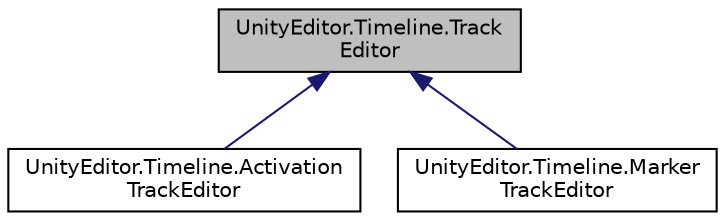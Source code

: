 digraph "UnityEditor.Timeline.TrackEditor"
{
 // LATEX_PDF_SIZE
  edge [fontname="Helvetica",fontsize="10",labelfontname="Helvetica",labelfontsize="10"];
  node [fontname="Helvetica",fontsize="10",shape=record];
  Node1 [label="UnityEditor.Timeline.Track\lEditor",height=0.2,width=0.4,color="black", fillcolor="grey75", style="filled", fontcolor="black",tooltip="Use this class to customize track types in the TimelineEditor."];
  Node1 -> Node2 [dir="back",color="midnightblue",fontsize="10",style="solid",fontname="Helvetica"];
  Node2 [label="UnityEditor.Timeline.Activation\lTrackEditor",height=0.2,width=0.4,color="black", fillcolor="white", style="filled",URL="$class_unity_editor_1_1_timeline_1_1_activation_track_editor.html",tooltip=" "];
  Node1 -> Node3 [dir="back",color="midnightblue",fontsize="10",style="solid",fontname="Helvetica"];
  Node3 [label="UnityEditor.Timeline.Marker\lTrackEditor",height=0.2,width=0.4,color="black", fillcolor="white", style="filled",URL="$class_unity_editor_1_1_timeline_1_1_marker_track_editor.html",tooltip=" "];
}
